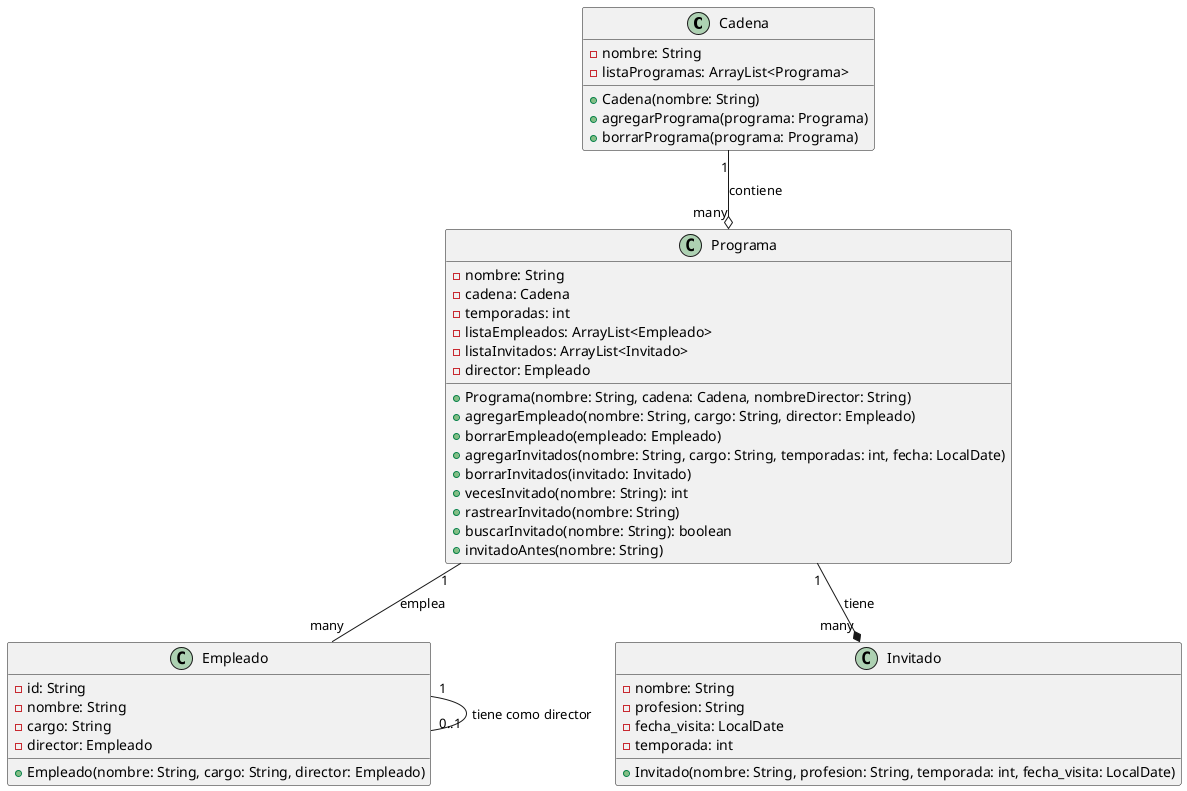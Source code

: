 @startuml
class Cadena {
  - nombre: String
  - listaProgramas: ArrayList<Programa>
  + Cadena(nombre: String)
  + agregarPrograma(programa: Programa)
  + borrarPrograma(programa: Programa)
}

class Programa {
  - nombre: String
  - cadena: Cadena
  - temporadas: int
  - listaEmpleados: ArrayList<Empleado>
  - listaInvitados: ArrayList<Invitado>
  - director: Empleado
  + Programa(nombre: String, cadena: Cadena, nombreDirector: String)
  + agregarEmpleado(nombre: String, cargo: String, director: Empleado)
  + borrarEmpleado(empleado: Empleado)
  + agregarInvitados(nombre: String, cargo: String, temporadas: int, fecha: LocalDate)
  + borrarInvitados(invitado: Invitado)
  + vecesInvitado(nombre: String): int
  + rastrearInvitado(nombre: String)
  + buscarInvitado(nombre: String): boolean
  + invitadoAntes(nombre: String)
}

class Empleado {
  - id: String
  - nombre: String
  - cargo: String
  - director: Empleado
  + Empleado(nombre: String, cargo: String, director: Empleado)
}

class Invitado {
  - nombre: String
  - profesion: String
  - fecha_visita: LocalDate
  - temporada: int
  + Invitado(nombre: String, profesion: String, temporada: int, fecha_visita: LocalDate)
}

Cadena "1" --o "many" Programa : contiene
Programa "1" --* "many" Invitado : tiene
Programa "1" -- "many" Empleado : emplea
Empleado "1" -- "0..1" Empleado : tiene como director


@enduml